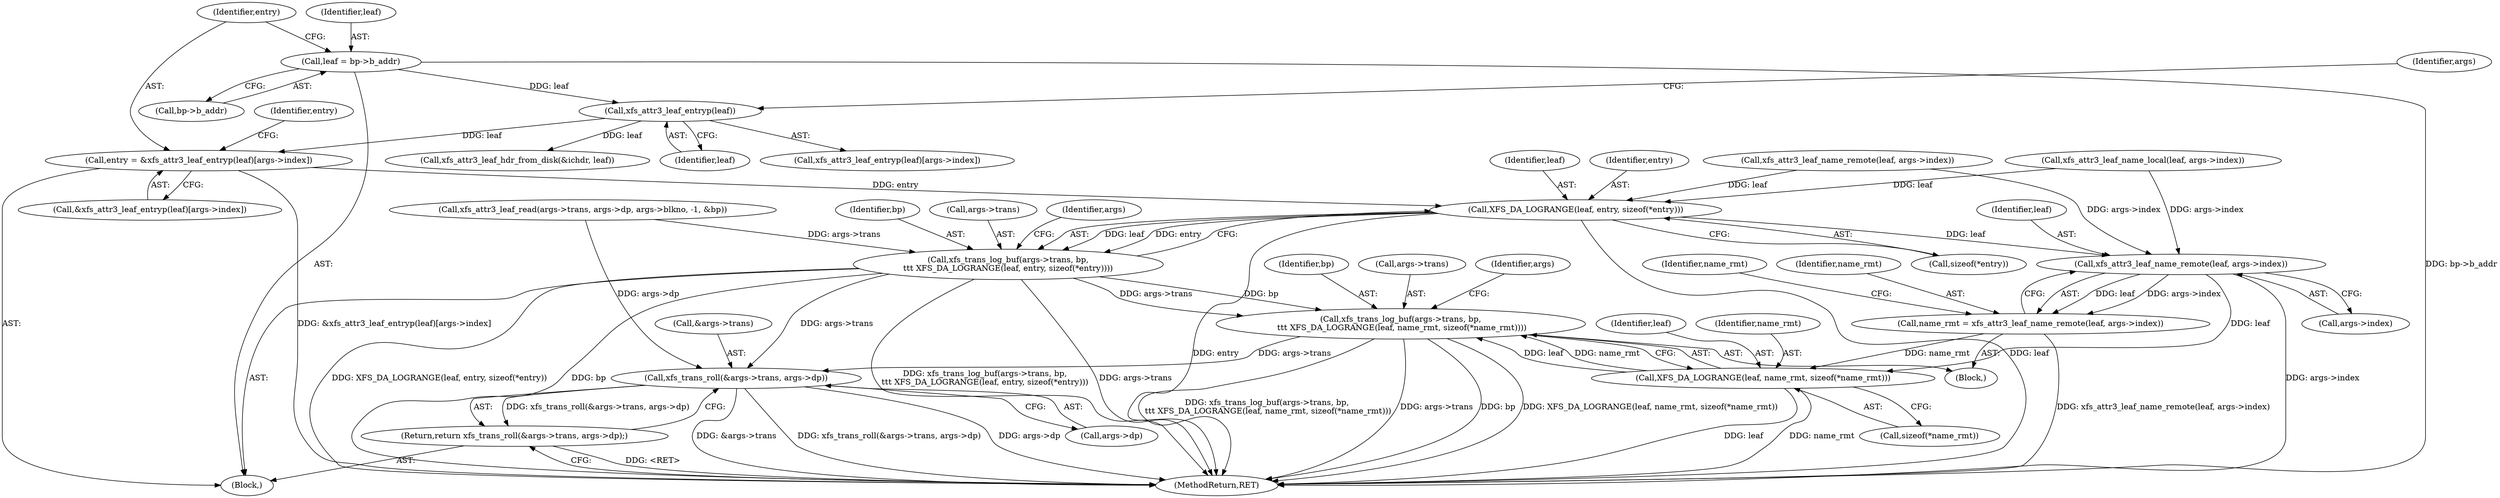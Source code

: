 digraph "0_linux_8275cdd0e7ac550dcce2b3ef6d2fb3b808c1ae59_3@array" {
"1000141" [label="(Call,entry = &xfs_attr3_leaf_entryp(leaf)[args->index])"];
"1000145" [label="(Call,xfs_attr3_leaf_entryp(leaf))"];
"1000136" [label="(Call,leaf = bp->b_addr)"];
"1000255" [label="(Call,XFS_DA_LOGRANGE(leaf, entry, sizeof(*entry)))"];
"1000250" [label="(Call,xfs_trans_log_buf(args->trans, bp,\n\t\t\t XFS_DA_LOGRANGE(leaf, entry, sizeof(*entry))))"];
"1000297" [label="(Call,xfs_trans_log_buf(args->trans, bp,\n \t\t\t XFS_DA_LOGRANGE(leaf, name_rmt, sizeof(*name_rmt))))"];
"1000309" [label="(Call,xfs_trans_roll(&args->trans, args->dp))"];
"1000308" [label="(Return,return xfs_trans_roll(&args->trans, args->dp);)"];
"1000276" [label="(Call,xfs_attr3_leaf_name_remote(leaf, args->index))"];
"1000274" [label="(Call,name_rmt = xfs_attr3_leaf_name_remote(leaf, args->index))"];
"1000302" [label="(Call,XFS_DA_LOGRANGE(leaf, name_rmt, sizeof(*name_rmt)))"];
"1000283" [label="(Identifier,name_rmt)"];
"1000255" [label="(Call,XFS_DA_LOGRANGE(leaf, entry, sizeof(*entry)))"];
"1000143" [label="(Call,&xfs_attr3_leaf_entryp(leaf)[args->index])"];
"1000258" [label="(Call,sizeof(*entry))"];
"1000204" [label="(Call,xfs_attr3_leaf_name_remote(leaf, args->index))"];
"1000156" [label="(Call,xfs_attr3_leaf_hdr_from_disk(&ichdr, leaf))"];
"1000254" [label="(Identifier,bp)"];
"1000275" [label="(Identifier,name_rmt)"];
"1000137" [label="(Identifier,leaf)"];
"1000265" [label="(Block,)"];
"1000310" [label="(Call,&args->trans)"];
"1000141" [label="(Call,entry = &xfs_attr3_leaf_entryp(leaf)[args->index])"];
"1000277" [label="(Identifier,leaf)"];
"1000118" [label="(Call,xfs_attr3_leaf_read(args->trans, args->dp, args->blkno, -1, &bp))"];
"1000309" [label="(Call,xfs_trans_roll(&args->trans, args->dp))"];
"1000314" [label="(Call,args->dp)"];
"1000257" [label="(Identifier,entry)"];
"1000142" [label="(Identifier,entry)"];
"1000251" [label="(Call,args->trans)"];
"1000256" [label="(Identifier,leaf)"];
"1000250" [label="(Call,xfs_trans_log_buf(args->trans, bp,\n\t\t\t XFS_DA_LOGRANGE(leaf, entry, sizeof(*entry))))"];
"1000145" [label="(Call,xfs_attr3_leaf_entryp(leaf))"];
"1000138" [label="(Call,bp->b_addr)"];
"1000183" [label="(Call,xfs_attr3_leaf_name_local(leaf, args->index))"];
"1000144" [label="(Call,xfs_attr3_leaf_entryp(leaf)[args->index])"];
"1000302" [label="(Call,XFS_DA_LOGRANGE(leaf, name_rmt, sizeof(*name_rmt)))"];
"1000301" [label="(Identifier,bp)"];
"1000146" [label="(Identifier,leaf)"];
"1000298" [label="(Call,args->trans)"];
"1000148" [label="(Identifier,args)"];
"1000153" [label="(Identifier,entry)"];
"1000297" [label="(Call,xfs_trans_log_buf(args->trans, bp,\n \t\t\t XFS_DA_LOGRANGE(leaf, name_rmt, sizeof(*name_rmt))))"];
"1000312" [label="(Identifier,args)"];
"1000303" [label="(Identifier,leaf)"];
"1000304" [label="(Identifier,name_rmt)"];
"1000317" [label="(MethodReturn,RET)"];
"1000308" [label="(Return,return xfs_trans_roll(&args->trans, args->dp);)"];
"1000305" [label="(Call,sizeof(*name_rmt))"];
"1000278" [label="(Call,args->index)"];
"1000104" [label="(Block,)"];
"1000276" [label="(Call,xfs_attr3_leaf_name_remote(leaf, args->index))"];
"1000274" [label="(Call,name_rmt = xfs_attr3_leaf_name_remote(leaf, args->index))"];
"1000263" [label="(Identifier,args)"];
"1000136" [label="(Call,leaf = bp->b_addr)"];
"1000141" -> "1000104"  [label="AST: "];
"1000141" -> "1000143"  [label="CFG: "];
"1000142" -> "1000141"  [label="AST: "];
"1000143" -> "1000141"  [label="AST: "];
"1000153" -> "1000141"  [label="CFG: "];
"1000141" -> "1000317"  [label="DDG: &xfs_attr3_leaf_entryp(leaf)[args->index]"];
"1000145" -> "1000141"  [label="DDG: leaf"];
"1000141" -> "1000255"  [label="DDG: entry"];
"1000145" -> "1000144"  [label="AST: "];
"1000145" -> "1000146"  [label="CFG: "];
"1000146" -> "1000145"  [label="AST: "];
"1000148" -> "1000145"  [label="CFG: "];
"1000136" -> "1000145"  [label="DDG: leaf"];
"1000145" -> "1000156"  [label="DDG: leaf"];
"1000136" -> "1000104"  [label="AST: "];
"1000136" -> "1000138"  [label="CFG: "];
"1000137" -> "1000136"  [label="AST: "];
"1000138" -> "1000136"  [label="AST: "];
"1000142" -> "1000136"  [label="CFG: "];
"1000136" -> "1000317"  [label="DDG: bp->b_addr"];
"1000255" -> "1000250"  [label="AST: "];
"1000255" -> "1000258"  [label="CFG: "];
"1000256" -> "1000255"  [label="AST: "];
"1000257" -> "1000255"  [label="AST: "];
"1000258" -> "1000255"  [label="AST: "];
"1000250" -> "1000255"  [label="CFG: "];
"1000255" -> "1000317"  [label="DDG: entry"];
"1000255" -> "1000317"  [label="DDG: leaf"];
"1000255" -> "1000250"  [label="DDG: leaf"];
"1000255" -> "1000250"  [label="DDG: entry"];
"1000183" -> "1000255"  [label="DDG: leaf"];
"1000204" -> "1000255"  [label="DDG: leaf"];
"1000255" -> "1000276"  [label="DDG: leaf"];
"1000250" -> "1000104"  [label="AST: "];
"1000251" -> "1000250"  [label="AST: "];
"1000254" -> "1000250"  [label="AST: "];
"1000263" -> "1000250"  [label="CFG: "];
"1000250" -> "1000317"  [label="DDG: args->trans"];
"1000250" -> "1000317"  [label="DDG: XFS_DA_LOGRANGE(leaf, entry, sizeof(*entry))"];
"1000250" -> "1000317"  [label="DDG: bp"];
"1000250" -> "1000317"  [label="DDG: xfs_trans_log_buf(args->trans, bp,\n\t\t\t XFS_DA_LOGRANGE(leaf, entry, sizeof(*entry)))"];
"1000118" -> "1000250"  [label="DDG: args->trans"];
"1000250" -> "1000297"  [label="DDG: args->trans"];
"1000250" -> "1000297"  [label="DDG: bp"];
"1000250" -> "1000309"  [label="DDG: args->trans"];
"1000297" -> "1000265"  [label="AST: "];
"1000297" -> "1000302"  [label="CFG: "];
"1000298" -> "1000297"  [label="AST: "];
"1000301" -> "1000297"  [label="AST: "];
"1000302" -> "1000297"  [label="AST: "];
"1000312" -> "1000297"  [label="CFG: "];
"1000297" -> "1000317"  [label="DDG: xfs_trans_log_buf(args->trans, bp,\n \t\t\t XFS_DA_LOGRANGE(leaf, name_rmt, sizeof(*name_rmt)))"];
"1000297" -> "1000317"  [label="DDG: args->trans"];
"1000297" -> "1000317"  [label="DDG: bp"];
"1000297" -> "1000317"  [label="DDG: XFS_DA_LOGRANGE(leaf, name_rmt, sizeof(*name_rmt))"];
"1000302" -> "1000297"  [label="DDG: leaf"];
"1000302" -> "1000297"  [label="DDG: name_rmt"];
"1000297" -> "1000309"  [label="DDG: args->trans"];
"1000309" -> "1000308"  [label="AST: "];
"1000309" -> "1000314"  [label="CFG: "];
"1000310" -> "1000309"  [label="AST: "];
"1000314" -> "1000309"  [label="AST: "];
"1000308" -> "1000309"  [label="CFG: "];
"1000309" -> "1000317"  [label="DDG: &args->trans"];
"1000309" -> "1000317"  [label="DDG: xfs_trans_roll(&args->trans, args->dp)"];
"1000309" -> "1000317"  [label="DDG: args->dp"];
"1000309" -> "1000308"  [label="DDG: xfs_trans_roll(&args->trans, args->dp)"];
"1000118" -> "1000309"  [label="DDG: args->dp"];
"1000308" -> "1000104"  [label="AST: "];
"1000317" -> "1000308"  [label="CFG: "];
"1000308" -> "1000317"  [label="DDG: <RET>"];
"1000276" -> "1000274"  [label="AST: "];
"1000276" -> "1000278"  [label="CFG: "];
"1000277" -> "1000276"  [label="AST: "];
"1000278" -> "1000276"  [label="AST: "];
"1000274" -> "1000276"  [label="CFG: "];
"1000276" -> "1000317"  [label="DDG: args->index"];
"1000276" -> "1000274"  [label="DDG: leaf"];
"1000276" -> "1000274"  [label="DDG: args->index"];
"1000183" -> "1000276"  [label="DDG: args->index"];
"1000204" -> "1000276"  [label="DDG: args->index"];
"1000276" -> "1000302"  [label="DDG: leaf"];
"1000274" -> "1000265"  [label="AST: "];
"1000275" -> "1000274"  [label="AST: "];
"1000283" -> "1000274"  [label="CFG: "];
"1000274" -> "1000317"  [label="DDG: xfs_attr3_leaf_name_remote(leaf, args->index)"];
"1000274" -> "1000302"  [label="DDG: name_rmt"];
"1000302" -> "1000305"  [label="CFG: "];
"1000303" -> "1000302"  [label="AST: "];
"1000304" -> "1000302"  [label="AST: "];
"1000305" -> "1000302"  [label="AST: "];
"1000302" -> "1000317"  [label="DDG: name_rmt"];
"1000302" -> "1000317"  [label="DDG: leaf"];
}
